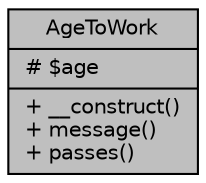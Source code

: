 digraph "AgeToWork"
{
 // LATEX_PDF_SIZE
  bgcolor="transparent";
  edge [fontname="Helvetica",fontsize="10",labelfontname="Helvetica",labelfontsize="10"];
  node [fontname="Helvetica",fontsize="10",shape=record];
  Node1 [label="{AgeToWork\n|# $age\l|+ __construct()\l+ message()\l+ passes()\l}",height=0.2,width=0.4,color="black", fillcolor="grey75", style="filled", fontcolor="black",tooltip="Reglas de validación para la edad requerida para trabajar."];
}

